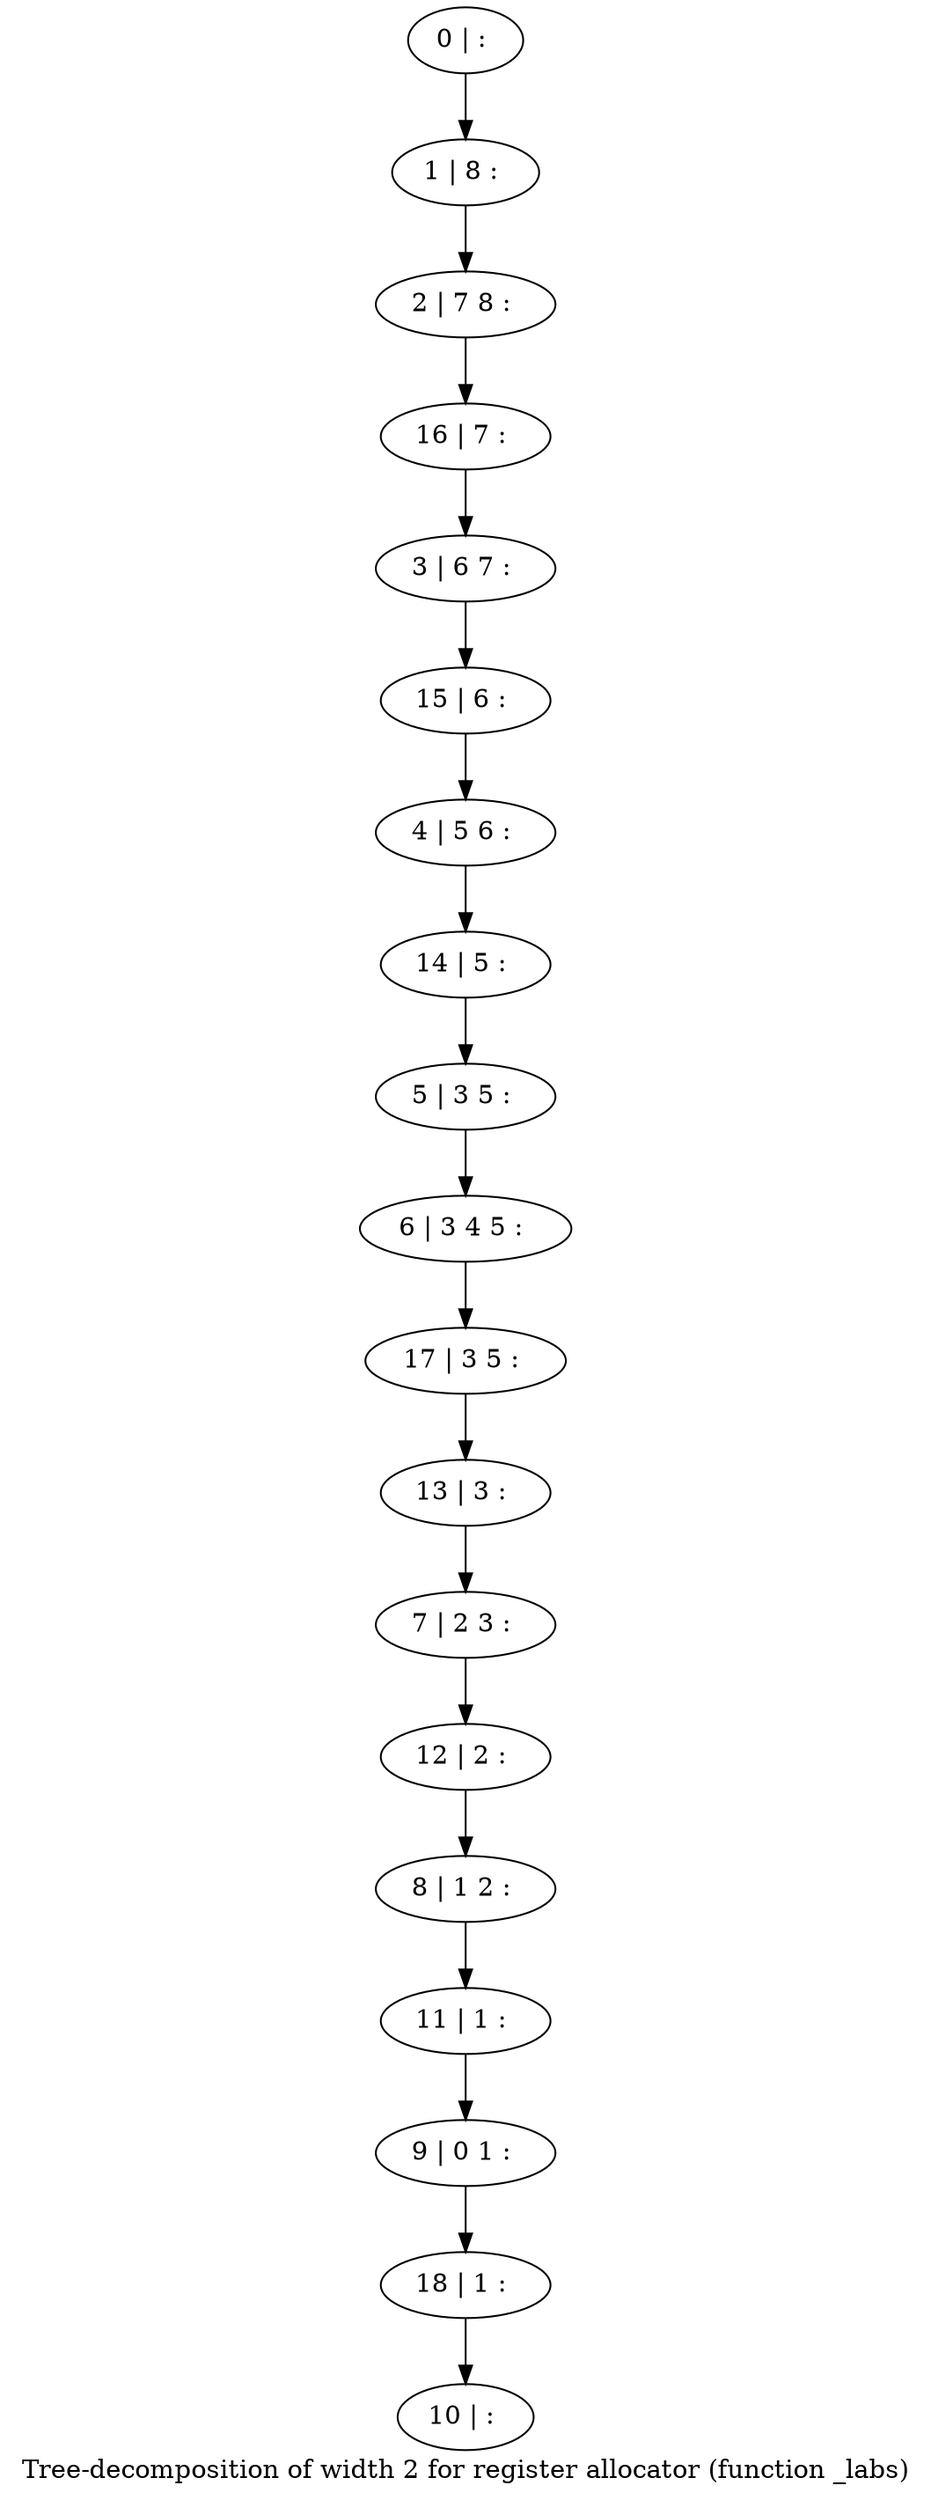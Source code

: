 digraph G {
graph [label="Tree-decomposition of width 2 for register allocator (function _labs)"]
0[label="0 | : "];
1[label="1 | 8 : "];
2[label="2 | 7 8 : "];
3[label="3 | 6 7 : "];
4[label="4 | 5 6 : "];
5[label="5 | 3 5 : "];
6[label="6 | 3 4 5 : "];
7[label="7 | 2 3 : "];
8[label="8 | 1 2 : "];
9[label="9 | 0 1 : "];
10[label="10 | : "];
11[label="11 | 1 : "];
12[label="12 | 2 : "];
13[label="13 | 3 : "];
14[label="14 | 5 : "];
15[label="15 | 6 : "];
16[label="16 | 7 : "];
17[label="17 | 3 5 : "];
18[label="18 | 1 : "];
0->1 ;
1->2 ;
5->6 ;
11->9 ;
8->11 ;
12->8 ;
7->12 ;
13->7 ;
14->5 ;
4->14 ;
15->4 ;
3->15 ;
16->3 ;
2->16 ;
17->13 ;
6->17 ;
18->10 ;
9->18 ;
}
